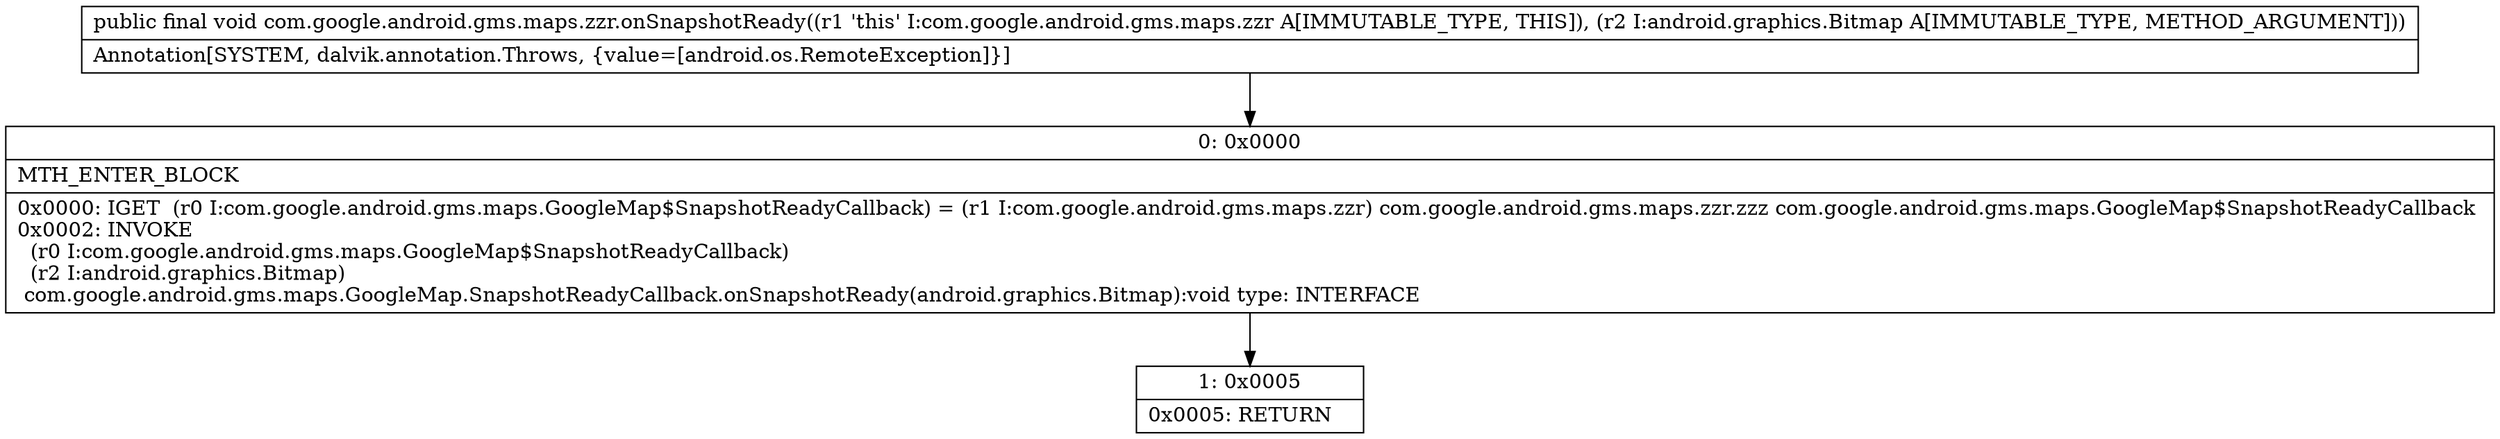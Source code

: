 digraph "CFG forcom.google.android.gms.maps.zzr.onSnapshotReady(Landroid\/graphics\/Bitmap;)V" {
Node_0 [shape=record,label="{0\:\ 0x0000|MTH_ENTER_BLOCK\l|0x0000: IGET  (r0 I:com.google.android.gms.maps.GoogleMap$SnapshotReadyCallback) = (r1 I:com.google.android.gms.maps.zzr) com.google.android.gms.maps.zzr.zzz com.google.android.gms.maps.GoogleMap$SnapshotReadyCallback \l0x0002: INVOKE  \l  (r0 I:com.google.android.gms.maps.GoogleMap$SnapshotReadyCallback)\l  (r2 I:android.graphics.Bitmap)\l com.google.android.gms.maps.GoogleMap.SnapshotReadyCallback.onSnapshotReady(android.graphics.Bitmap):void type: INTERFACE \l}"];
Node_1 [shape=record,label="{1\:\ 0x0005|0x0005: RETURN   \l}"];
MethodNode[shape=record,label="{public final void com.google.android.gms.maps.zzr.onSnapshotReady((r1 'this' I:com.google.android.gms.maps.zzr A[IMMUTABLE_TYPE, THIS]), (r2 I:android.graphics.Bitmap A[IMMUTABLE_TYPE, METHOD_ARGUMENT]))  | Annotation[SYSTEM, dalvik.annotation.Throws, \{value=[android.os.RemoteException]\}]\l}"];
MethodNode -> Node_0;
Node_0 -> Node_1;
}

